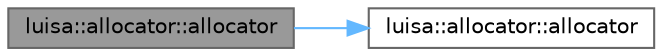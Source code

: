 digraph "luisa::allocator::allocator"
{
 // LATEX_PDF_SIZE
  bgcolor="transparent";
  edge [fontname=Helvetica,fontsize=10,labelfontname=Helvetica,labelfontsize=10];
  node [fontname=Helvetica,fontsize=10,shape=box,height=0.2,width=0.4];
  rankdir="LR";
  Node1 [id="Node000001",label="luisa::allocator::allocator",height=0.2,width=0.4,color="gray40", fillcolor="grey60", style="filled", fontcolor="black",tooltip=" "];
  Node1 -> Node2 [id="edge2_Node000001_Node000002",color="steelblue1",style="solid",tooltip=" "];
  Node2 [id="Node000002",label="luisa::allocator::allocator",height=0.2,width=0.4,color="grey40", fillcolor="white", style="filled",URL="$structluisa_1_1allocator.html#a37df34e0b4be26431a541960c8c802ca",tooltip=" "];
}

